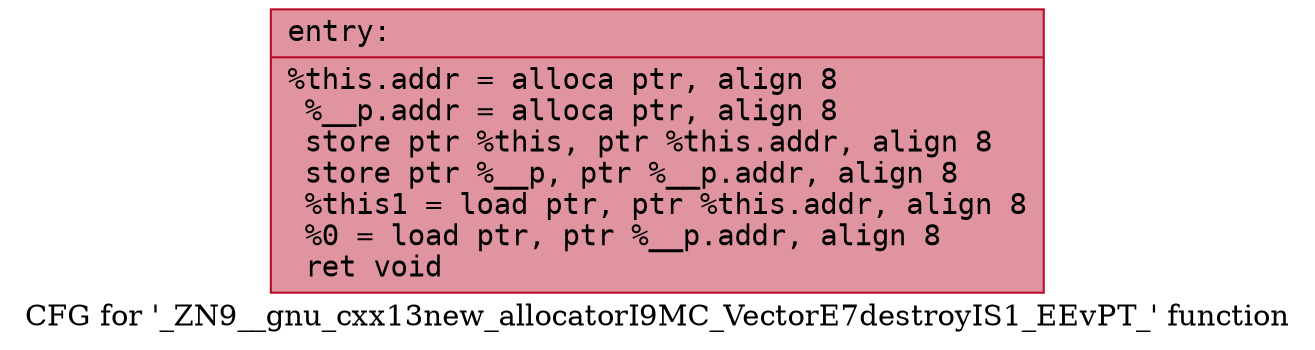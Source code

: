 digraph "CFG for '_ZN9__gnu_cxx13new_allocatorI9MC_VectorE7destroyIS1_EEvPT_' function" {
	label="CFG for '_ZN9__gnu_cxx13new_allocatorI9MC_VectorE7destroyIS1_EEvPT_' function";

	Node0x55dab480a3d0 [shape=record,color="#b70d28ff", style=filled, fillcolor="#b70d2870" fontname="Courier",label="{entry:\l|  %this.addr = alloca ptr, align 8\l  %__p.addr = alloca ptr, align 8\l  store ptr %this, ptr %this.addr, align 8\l  store ptr %__p, ptr %__p.addr, align 8\l  %this1 = load ptr, ptr %this.addr, align 8\l  %0 = load ptr, ptr %__p.addr, align 8\l  ret void\l}"];
}
